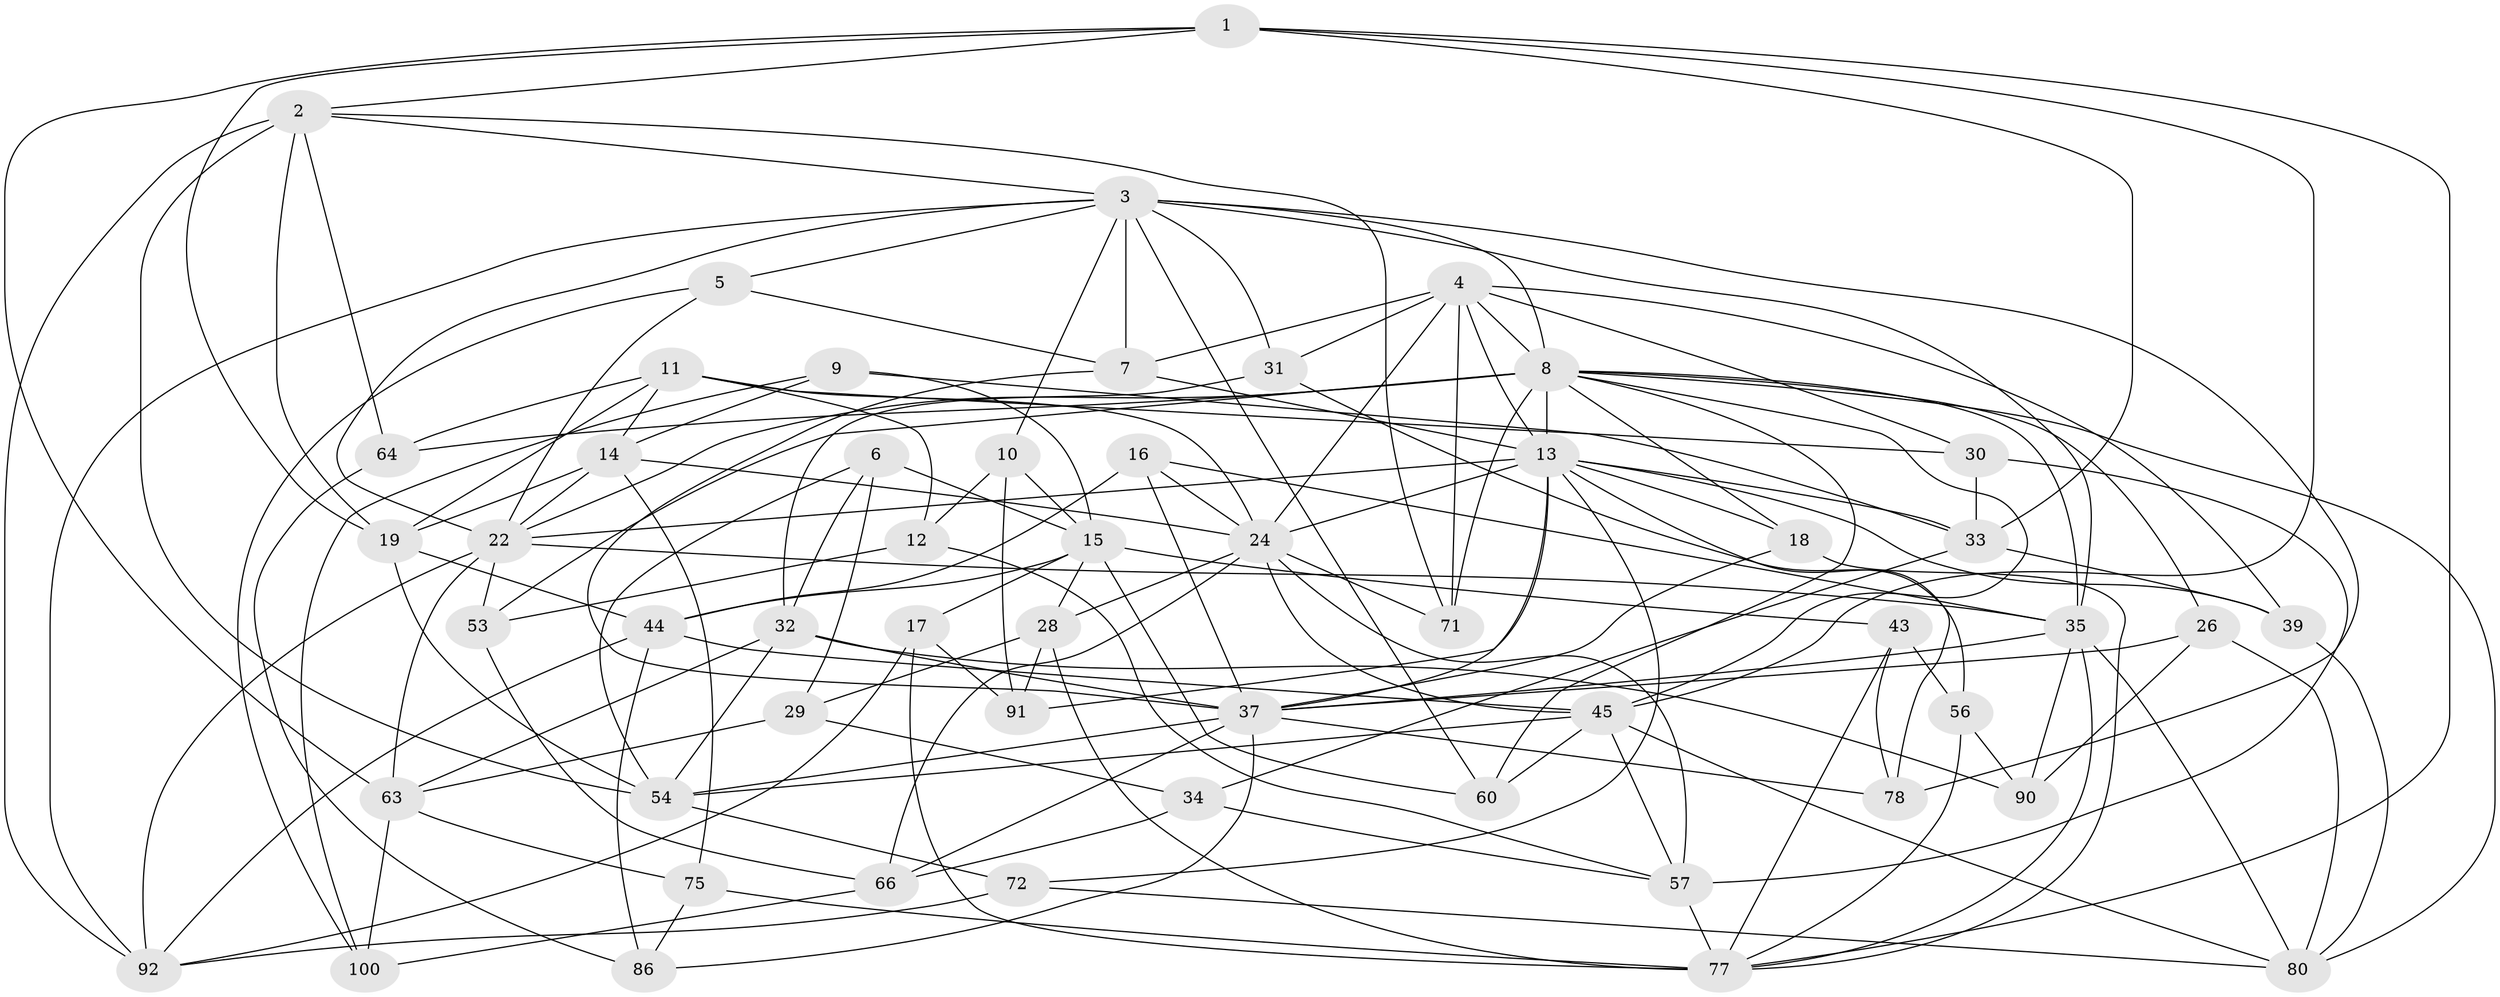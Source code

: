 // original degree distribution, {4: 1.0}
// Generated by graph-tools (version 1.1) at 2025/20/03/04/25 18:20:55]
// undirected, 54 vertices, 155 edges
graph export_dot {
graph [start="1"]
  node [color=gray90,style=filled];
  1 [super="+41"];
  2 [super="+25+47"];
  3 [super="+61+68"];
  4 [super="+36+49"];
  5;
  6;
  7 [super="+98"];
  8 [super="+21+38"];
  9;
  10;
  11 [super="+102"];
  12;
  13 [super="+27+59+83"];
  14 [super="+85"];
  15 [super="+20+94"];
  16;
  17;
  18;
  19 [super="+40"];
  22 [super="+23+65"];
  24 [super="+50+73"];
  26;
  28 [super="+62"];
  29;
  30;
  31;
  32 [super="+67"];
  33 [super="+69"];
  34;
  35 [super="+70+87"];
  37 [super="+42"];
  39;
  43;
  44 [super="+97"];
  45 [super="+48+51"];
  53;
  54 [super="+58+88"];
  56;
  57 [super="+81+84"];
  60;
  63 [super="+105"];
  64;
  66 [super="+82"];
  71;
  72;
  75;
  77 [super="+93+103"];
  78;
  80 [super="+95"];
  86;
  90;
  91;
  92 [super="+99"];
  100;
  1 -- 19;
  1 -- 2;
  1 -- 45;
  1 -- 33;
  1 -- 77;
  1 -- 63;
  2 -- 71;
  2 -- 92;
  2 -- 54 [weight=2];
  2 -- 3;
  2 -- 64;
  2 -- 19;
  3 -- 60;
  3 -- 35;
  3 -- 92;
  3 -- 5;
  3 -- 7 [weight=2];
  3 -- 10;
  3 -- 78;
  3 -- 31;
  3 -- 22;
  3 -- 8;
  4 -- 31;
  4 -- 8;
  4 -- 24;
  4 -- 30;
  4 -- 39;
  4 -- 13;
  4 -- 71;
  4 -- 7;
  5 -- 100;
  5 -- 22;
  5 -- 7;
  6 -- 29;
  6 -- 32;
  6 -- 54;
  6 -- 15;
  7 -- 37;
  7 -- 13;
  8 -- 64;
  8 -- 35;
  8 -- 71;
  8 -- 53;
  8 -- 26;
  8 -- 60;
  8 -- 13 [weight=2];
  8 -- 80;
  8 -- 18;
  8 -- 45;
  8 -- 22;
  9 -- 100;
  9 -- 15;
  9 -- 14;
  9 -- 33;
  10 -- 12;
  10 -- 91;
  10 -- 15;
  11 -- 12;
  11 -- 19;
  11 -- 30;
  11 -- 64;
  11 -- 14;
  11 -- 24;
  12 -- 53;
  12 -- 57;
  13 -- 37;
  13 -- 24;
  13 -- 22 [weight=2];
  13 -- 39;
  13 -- 91;
  13 -- 18;
  13 -- 72;
  13 -- 78;
  13 -- 33;
  14 -- 75;
  14 -- 22;
  14 -- 24;
  14 -- 19;
  15 -- 60;
  15 -- 17;
  15 -- 44;
  15 -- 43;
  15 -- 28;
  16 -- 44;
  16 -- 37;
  16 -- 24;
  16 -- 35;
  17 -- 92;
  17 -- 77;
  17 -- 91;
  18 -- 77;
  18 -- 37;
  19 -- 54;
  19 -- 44;
  22 -- 92;
  22 -- 35;
  22 -- 63;
  22 -- 53;
  24 -- 28;
  24 -- 66;
  24 -- 71;
  24 -- 45;
  24 -- 57;
  26 -- 90;
  26 -- 37;
  26 -- 80;
  28 -- 91;
  28 -- 77 [weight=2];
  28 -- 29;
  29 -- 34;
  29 -- 63;
  30 -- 33;
  30 -- 57;
  31 -- 56;
  31 -- 32;
  32 -- 63;
  32 -- 90;
  32 -- 54;
  32 -- 37;
  33 -- 34;
  33 -- 39;
  34 -- 57;
  34 -- 66;
  35 -- 90;
  35 -- 37;
  35 -- 77;
  35 -- 80;
  37 -- 78;
  37 -- 66 [weight=2];
  37 -- 86;
  37 -- 54;
  39 -- 80;
  43 -- 78;
  43 -- 56;
  43 -- 77;
  44 -- 45;
  44 -- 86;
  44 -- 92;
  45 -- 60;
  45 -- 80;
  45 -- 54;
  45 -- 57;
  53 -- 66;
  54 -- 72;
  56 -- 90;
  56 -- 77;
  57 -- 77;
  63 -- 100;
  63 -- 75;
  64 -- 86;
  66 -- 100;
  72 -- 92;
  72 -- 80;
  75 -- 86;
  75 -- 77;
}
